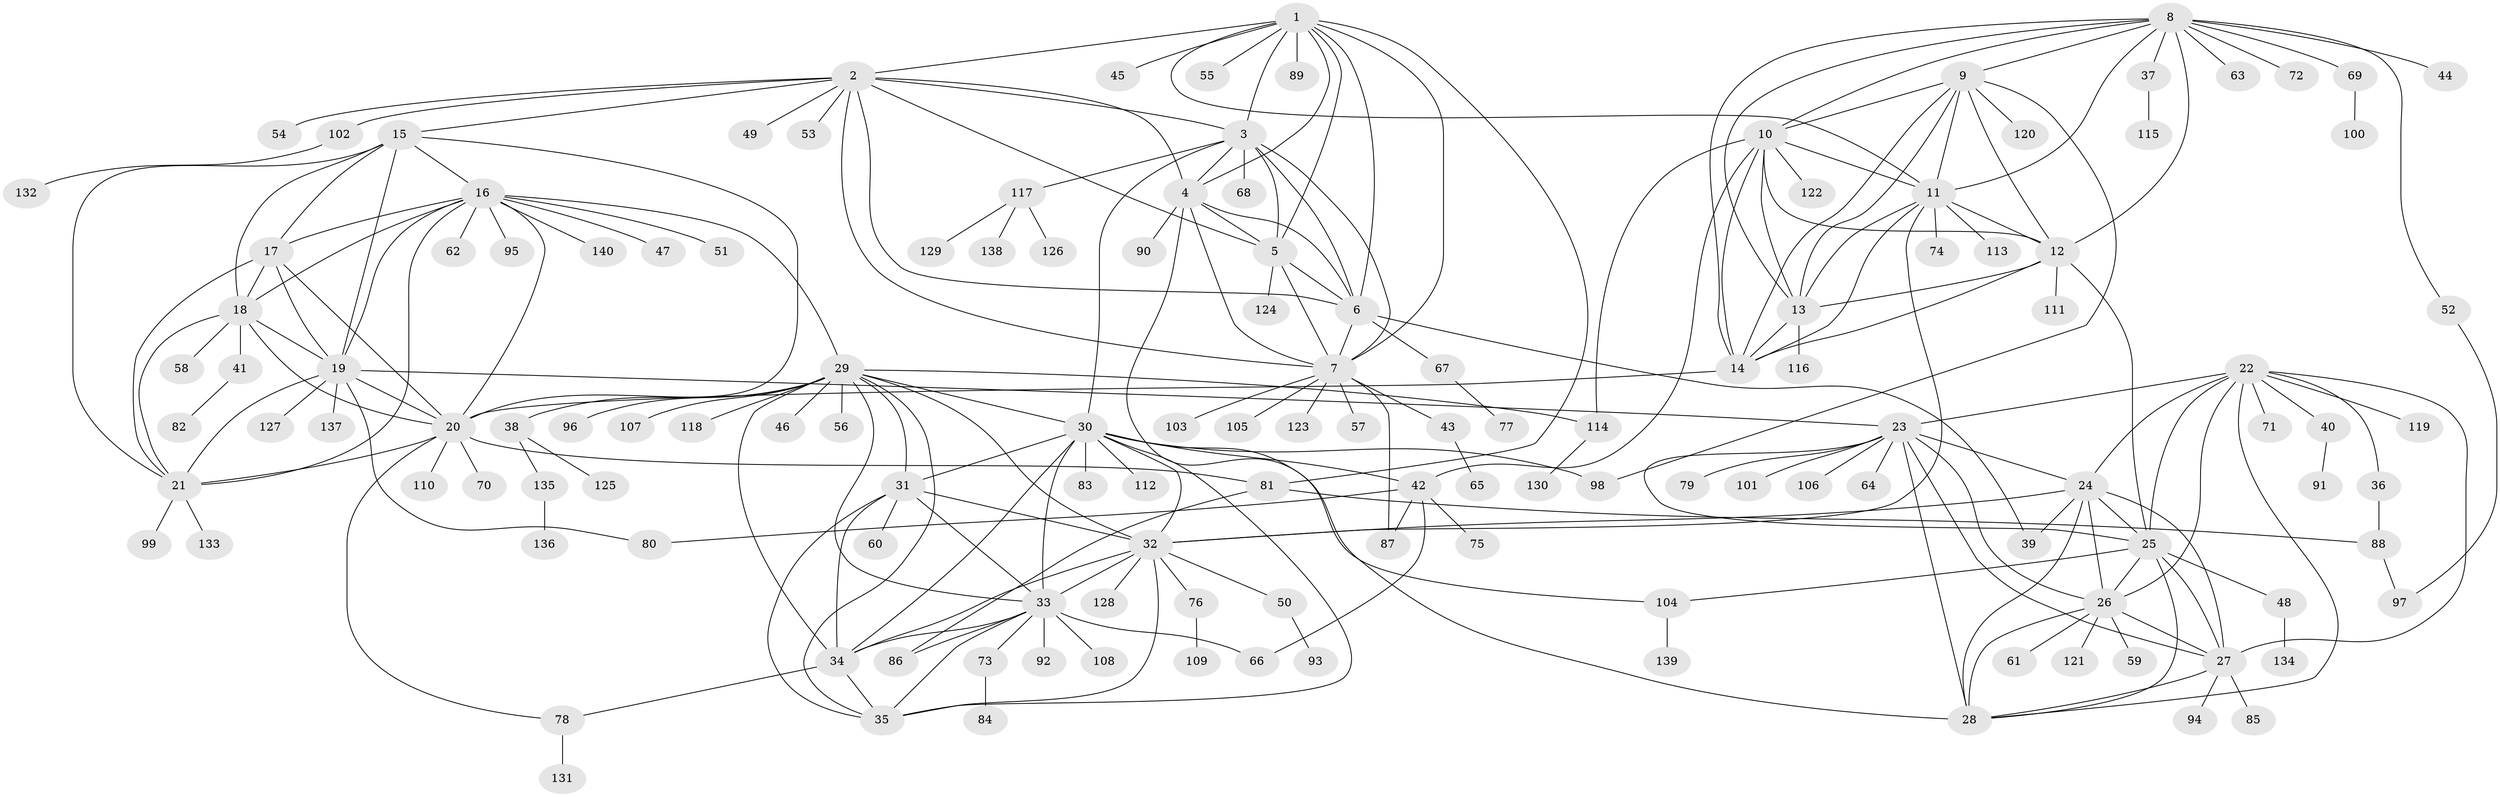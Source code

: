 // coarse degree distribution, {8: 0.14285714285714285, 7: 0.05357142857142857, 6: 0.10714285714285714, 9: 0.08928571428571429, 4: 0.08928571428571429, 5: 0.03571428571428571, 10: 0.017857142857142856, 2: 0.10714285714285714, 1: 0.32142857142857145, 3: 0.03571428571428571}
// Generated by graph-tools (version 1.1) at 2025/52/03/04/25 22:52:31]
// undirected, 140 vertices, 233 edges
graph export_dot {
  node [color=gray90,style=filled];
  1;
  2;
  3;
  4;
  5;
  6;
  7;
  8;
  9;
  10;
  11;
  12;
  13;
  14;
  15;
  16;
  17;
  18;
  19;
  20;
  21;
  22;
  23;
  24;
  25;
  26;
  27;
  28;
  29;
  30;
  31;
  32;
  33;
  34;
  35;
  36;
  37;
  38;
  39;
  40;
  41;
  42;
  43;
  44;
  45;
  46;
  47;
  48;
  49;
  50;
  51;
  52;
  53;
  54;
  55;
  56;
  57;
  58;
  59;
  60;
  61;
  62;
  63;
  64;
  65;
  66;
  67;
  68;
  69;
  70;
  71;
  72;
  73;
  74;
  75;
  76;
  77;
  78;
  79;
  80;
  81;
  82;
  83;
  84;
  85;
  86;
  87;
  88;
  89;
  90;
  91;
  92;
  93;
  94;
  95;
  96;
  97;
  98;
  99;
  100;
  101;
  102;
  103;
  104;
  105;
  106;
  107;
  108;
  109;
  110;
  111;
  112;
  113;
  114;
  115;
  116;
  117;
  118;
  119;
  120;
  121;
  122;
  123;
  124;
  125;
  126;
  127;
  128;
  129;
  130;
  131;
  132;
  133;
  134;
  135;
  136;
  137;
  138;
  139;
  140;
  1 -- 2;
  1 -- 3;
  1 -- 4;
  1 -- 5;
  1 -- 6;
  1 -- 7;
  1 -- 11;
  1 -- 45;
  1 -- 55;
  1 -- 81;
  1 -- 89;
  2 -- 3;
  2 -- 4;
  2 -- 5;
  2 -- 6;
  2 -- 7;
  2 -- 15;
  2 -- 49;
  2 -- 53;
  2 -- 54;
  2 -- 102;
  3 -- 4;
  3 -- 5;
  3 -- 6;
  3 -- 7;
  3 -- 30;
  3 -- 68;
  3 -- 117;
  4 -- 5;
  4 -- 6;
  4 -- 7;
  4 -- 28;
  4 -- 90;
  5 -- 6;
  5 -- 7;
  5 -- 124;
  6 -- 7;
  6 -- 39;
  6 -- 67;
  7 -- 43;
  7 -- 57;
  7 -- 87;
  7 -- 103;
  7 -- 105;
  7 -- 123;
  8 -- 9;
  8 -- 10;
  8 -- 11;
  8 -- 12;
  8 -- 13;
  8 -- 14;
  8 -- 37;
  8 -- 44;
  8 -- 52;
  8 -- 63;
  8 -- 69;
  8 -- 72;
  9 -- 10;
  9 -- 11;
  9 -- 12;
  9 -- 13;
  9 -- 14;
  9 -- 98;
  9 -- 120;
  10 -- 11;
  10 -- 12;
  10 -- 13;
  10 -- 14;
  10 -- 42;
  10 -- 114;
  10 -- 122;
  11 -- 12;
  11 -- 13;
  11 -- 14;
  11 -- 32;
  11 -- 74;
  11 -- 113;
  12 -- 13;
  12 -- 14;
  12 -- 25;
  12 -- 111;
  13 -- 14;
  13 -- 116;
  14 -- 20;
  15 -- 16;
  15 -- 17;
  15 -- 18;
  15 -- 19;
  15 -- 20;
  15 -- 21;
  16 -- 17;
  16 -- 18;
  16 -- 19;
  16 -- 20;
  16 -- 21;
  16 -- 29;
  16 -- 47;
  16 -- 51;
  16 -- 62;
  16 -- 95;
  16 -- 140;
  17 -- 18;
  17 -- 19;
  17 -- 20;
  17 -- 21;
  18 -- 19;
  18 -- 20;
  18 -- 21;
  18 -- 41;
  18 -- 58;
  19 -- 20;
  19 -- 21;
  19 -- 23;
  19 -- 80;
  19 -- 127;
  19 -- 137;
  20 -- 21;
  20 -- 70;
  20 -- 78;
  20 -- 81;
  20 -- 110;
  21 -- 99;
  21 -- 133;
  22 -- 23;
  22 -- 24;
  22 -- 25;
  22 -- 26;
  22 -- 27;
  22 -- 28;
  22 -- 36;
  22 -- 40;
  22 -- 71;
  22 -- 119;
  23 -- 24;
  23 -- 25;
  23 -- 26;
  23 -- 27;
  23 -- 28;
  23 -- 64;
  23 -- 79;
  23 -- 101;
  23 -- 106;
  24 -- 25;
  24 -- 26;
  24 -- 27;
  24 -- 28;
  24 -- 32;
  24 -- 39;
  25 -- 26;
  25 -- 27;
  25 -- 28;
  25 -- 48;
  25 -- 104;
  26 -- 27;
  26 -- 28;
  26 -- 59;
  26 -- 61;
  26 -- 121;
  27 -- 28;
  27 -- 85;
  27 -- 94;
  29 -- 30;
  29 -- 31;
  29 -- 32;
  29 -- 33;
  29 -- 34;
  29 -- 35;
  29 -- 38;
  29 -- 46;
  29 -- 56;
  29 -- 96;
  29 -- 107;
  29 -- 114;
  29 -- 118;
  30 -- 31;
  30 -- 32;
  30 -- 33;
  30 -- 34;
  30 -- 35;
  30 -- 42;
  30 -- 83;
  30 -- 98;
  30 -- 104;
  30 -- 112;
  31 -- 32;
  31 -- 33;
  31 -- 34;
  31 -- 35;
  31 -- 60;
  32 -- 33;
  32 -- 34;
  32 -- 35;
  32 -- 50;
  32 -- 76;
  32 -- 128;
  33 -- 34;
  33 -- 35;
  33 -- 66;
  33 -- 73;
  33 -- 86;
  33 -- 92;
  33 -- 108;
  34 -- 35;
  34 -- 78;
  36 -- 88;
  37 -- 115;
  38 -- 125;
  38 -- 135;
  40 -- 91;
  41 -- 82;
  42 -- 66;
  42 -- 75;
  42 -- 80;
  42 -- 87;
  43 -- 65;
  48 -- 134;
  50 -- 93;
  52 -- 97;
  67 -- 77;
  69 -- 100;
  73 -- 84;
  76 -- 109;
  78 -- 131;
  81 -- 86;
  81 -- 88;
  88 -- 97;
  102 -- 132;
  104 -- 139;
  114 -- 130;
  117 -- 126;
  117 -- 129;
  117 -- 138;
  135 -- 136;
}
